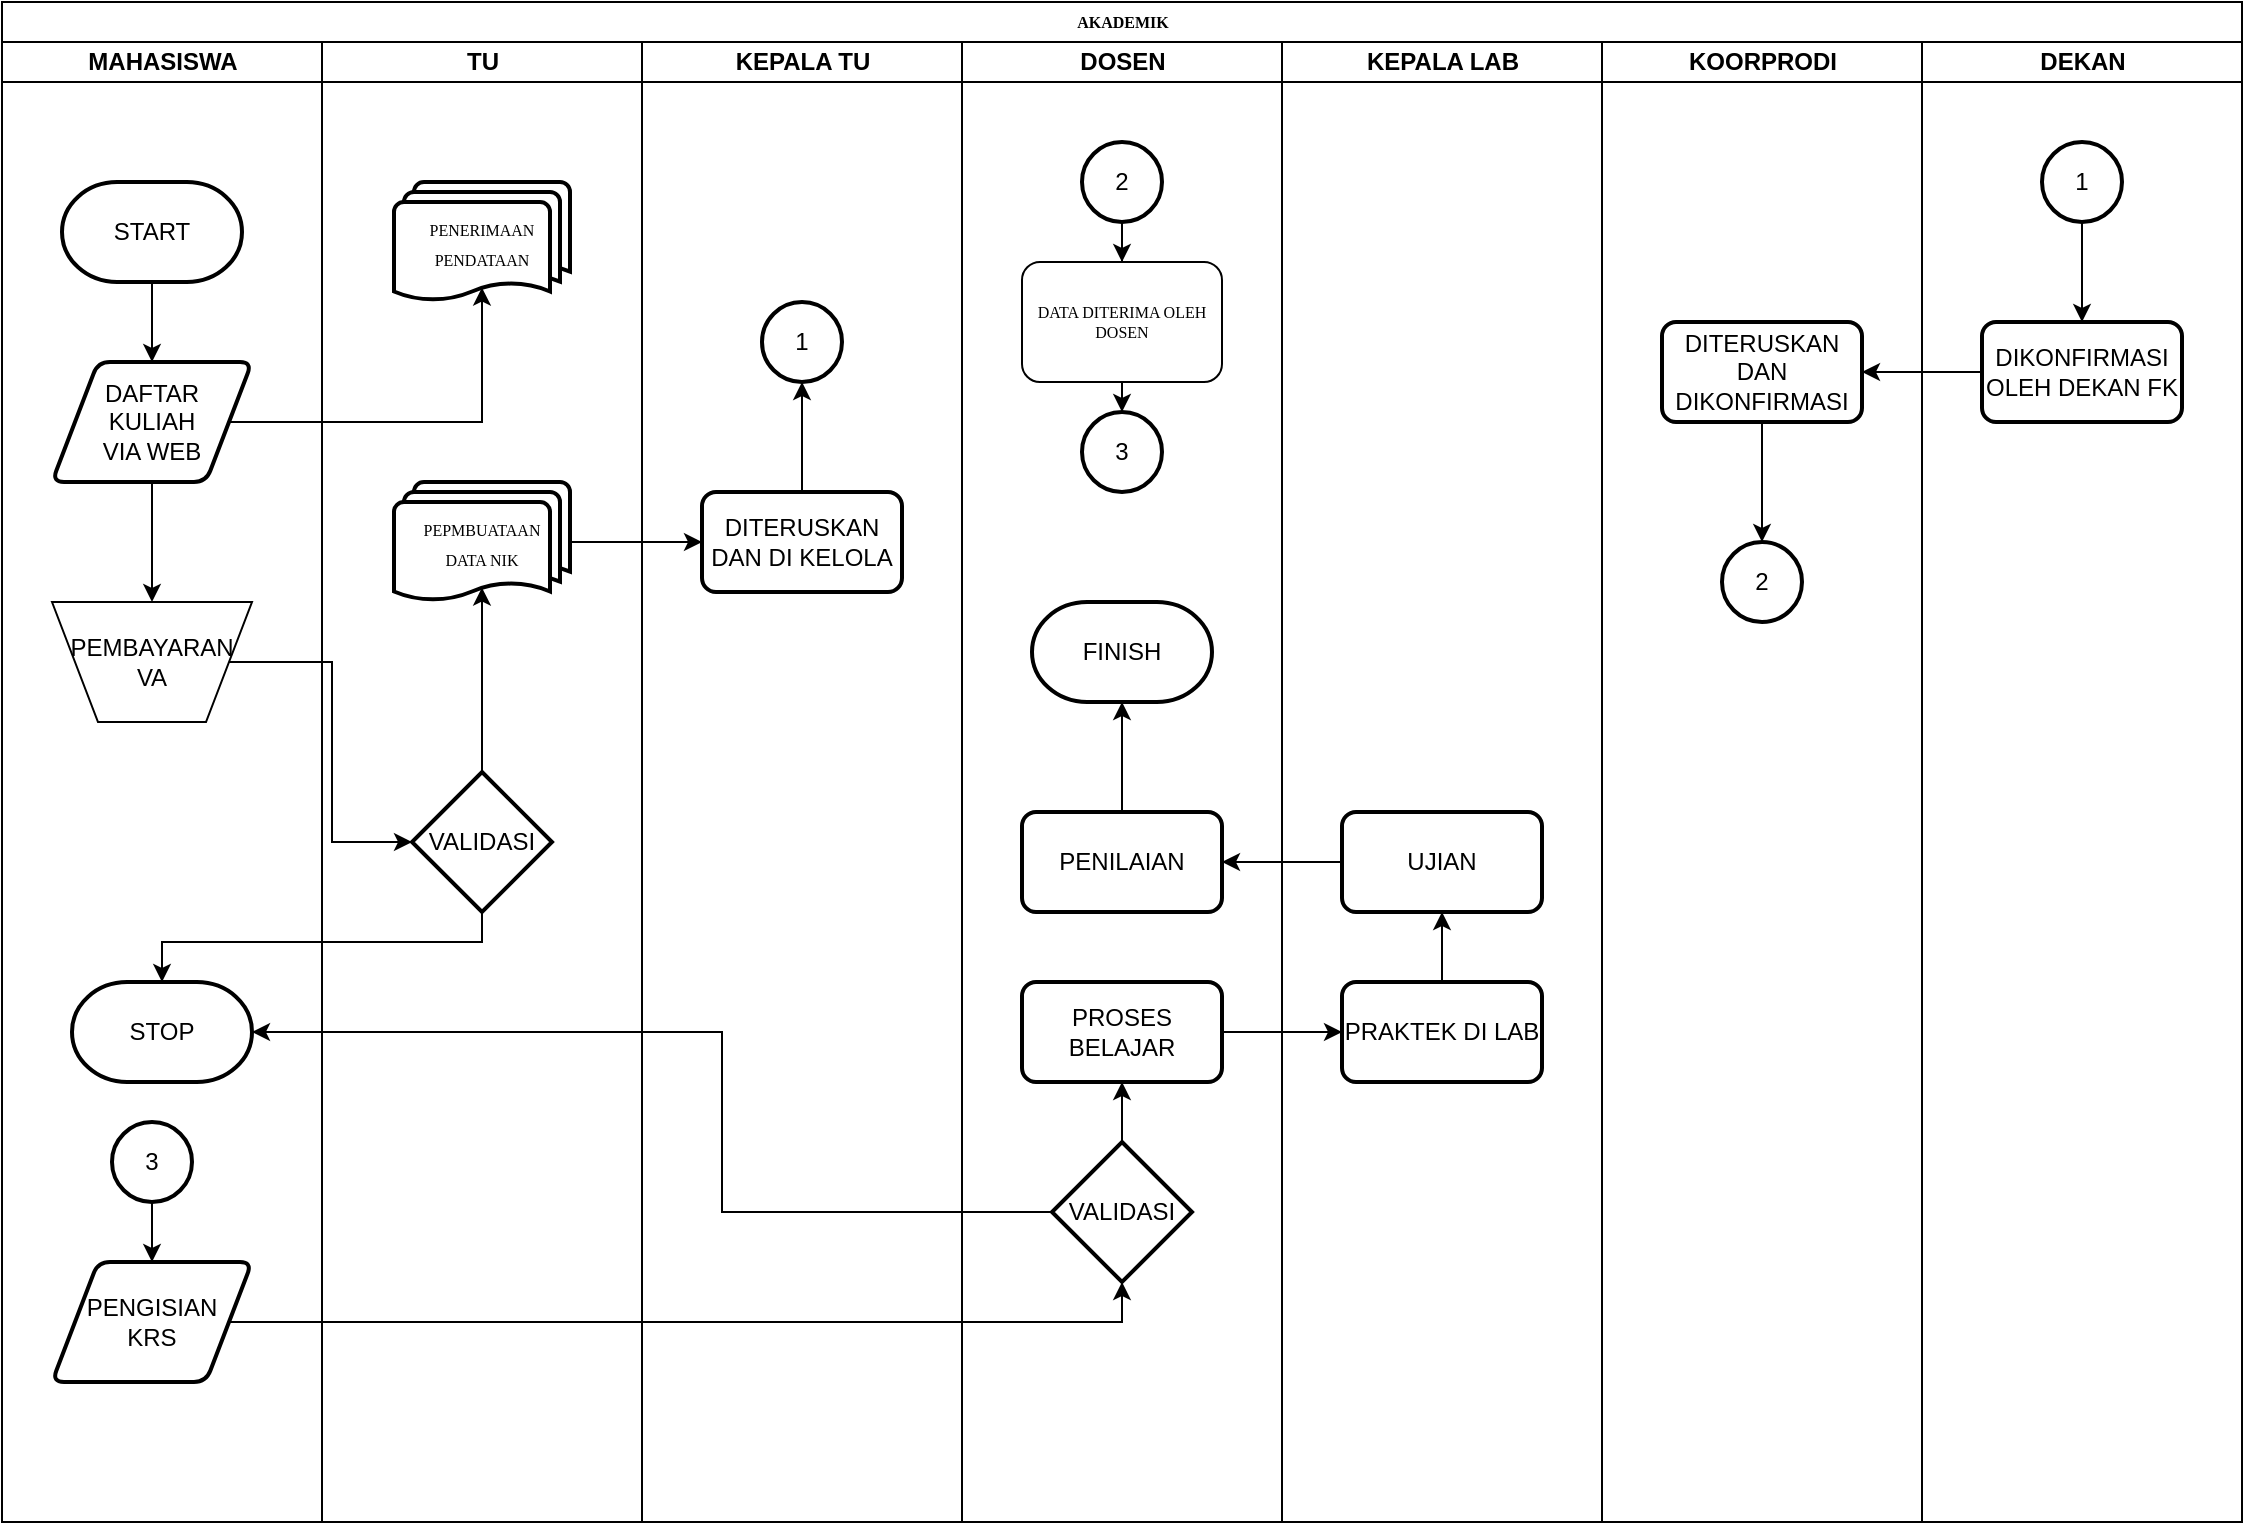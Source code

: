 <mxfile version="15.5.2" type="github">
  <diagram name="Page-1" id="74e2e168-ea6b-b213-b513-2b3c1d86103e">
    <mxGraphModel dx="1736" dy="984" grid="1" gridSize="10" guides="1" tooltips="1" connect="1" arrows="1" fold="1" page="1" pageScale="1" pageWidth="1100" pageHeight="850" background="none" math="0" shadow="0">
      <root>
        <mxCell id="0" />
        <mxCell id="1" parent="0" />
        <mxCell id="77e6c97f196da883-1" value="AKADEMIK" style="swimlane;html=1;childLayout=stackLayout;startSize=20;rounded=0;shadow=0;labelBackgroundColor=none;strokeWidth=1;fontFamily=Verdana;fontSize=8;align=center;" parent="1" vertex="1">
          <mxGeometry x="20" y="20" width="1120" height="760" as="geometry" />
        </mxCell>
        <mxCell id="77e6c97f196da883-2" value="MAHASISWA" style="swimlane;html=1;startSize=20;" parent="77e6c97f196da883-1" vertex="1">
          <mxGeometry y="20" width="160" height="740" as="geometry" />
        </mxCell>
        <mxCell id="eOpqEJKKKKVNlQG8L49z-14" style="edgeStyle=orthogonalEdgeStyle;rounded=0;orthogonalLoop=1;jettySize=auto;html=1;exitX=0.5;exitY=1;exitDx=0;exitDy=0;exitPerimeter=0;entryX=0.5;entryY=0;entryDx=0;entryDy=0;" edge="1" parent="77e6c97f196da883-2" source="eOpqEJKKKKVNlQG8L49z-9" target="eOpqEJKKKKVNlQG8L49z-10">
          <mxGeometry relative="1" as="geometry" />
        </mxCell>
        <mxCell id="eOpqEJKKKKVNlQG8L49z-9" value="START" style="strokeWidth=2;html=1;shape=mxgraph.flowchart.terminator;whiteSpace=wrap;" vertex="1" parent="77e6c97f196da883-2">
          <mxGeometry x="30" y="70" width="90" height="50" as="geometry" />
        </mxCell>
        <mxCell id="eOpqEJKKKKVNlQG8L49z-22" style="edgeStyle=orthogonalEdgeStyle;rounded=0;orthogonalLoop=1;jettySize=auto;html=1;exitX=0.5;exitY=1;exitDx=0;exitDy=0;entryX=0.5;entryY=0;entryDx=0;entryDy=0;" edge="1" parent="77e6c97f196da883-2" source="eOpqEJKKKKVNlQG8L49z-10" target="eOpqEJKKKKVNlQG8L49z-19">
          <mxGeometry relative="1" as="geometry" />
        </mxCell>
        <mxCell id="eOpqEJKKKKVNlQG8L49z-10" value="DAFTAR&lt;br&gt;KULIAH&lt;br&gt;VIA WEB" style="shape=parallelogram;html=1;strokeWidth=2;perimeter=parallelogramPerimeter;whiteSpace=wrap;rounded=1;arcSize=12;size=0.23;" vertex="1" parent="77e6c97f196da883-2">
          <mxGeometry x="25" y="160" width="100" height="60" as="geometry" />
        </mxCell>
        <mxCell id="eOpqEJKKKKVNlQG8L49z-19" value="PEMBAYARAN VA" style="verticalLabelPosition=middle;verticalAlign=middle;html=1;shape=trapezoid;perimeter=trapezoidPerimeter;whiteSpace=wrap;size=0.23;arcSize=10;flipV=1;labelPosition=center;align=center;" vertex="1" parent="77e6c97f196da883-2">
          <mxGeometry x="25" y="280" width="100" height="60" as="geometry" />
        </mxCell>
        <mxCell id="eOpqEJKKKKVNlQG8L49z-24" value="STOP" style="strokeWidth=2;html=1;shape=mxgraph.flowchart.terminator;whiteSpace=wrap;" vertex="1" parent="77e6c97f196da883-2">
          <mxGeometry x="35" y="470" width="90" height="50" as="geometry" />
        </mxCell>
        <mxCell id="eOpqEJKKKKVNlQG8L49z-47" value="PENGISIAN&lt;br&gt;KRS" style="shape=parallelogram;html=1;strokeWidth=2;perimeter=parallelogramPerimeter;whiteSpace=wrap;rounded=1;arcSize=12;size=0.23;" vertex="1" parent="77e6c97f196da883-2">
          <mxGeometry x="25" y="610" width="100" height="60" as="geometry" />
        </mxCell>
        <mxCell id="eOpqEJKKKKVNlQG8L49z-53" style="edgeStyle=orthogonalEdgeStyle;rounded=0;orthogonalLoop=1;jettySize=auto;html=1;exitX=0.5;exitY=1;exitDx=0;exitDy=0;exitPerimeter=0;entryX=0.5;entryY=0;entryDx=0;entryDy=0;" edge="1" parent="77e6c97f196da883-2" source="eOpqEJKKKKVNlQG8L49z-51" target="eOpqEJKKKKVNlQG8L49z-47">
          <mxGeometry relative="1" as="geometry" />
        </mxCell>
        <mxCell id="eOpqEJKKKKVNlQG8L49z-51" value="3" style="strokeWidth=2;html=1;shape=mxgraph.flowchart.start_2;whiteSpace=wrap;" vertex="1" parent="77e6c97f196da883-2">
          <mxGeometry x="55" y="540" width="40" height="40" as="geometry" />
        </mxCell>
        <mxCell id="77e6c97f196da883-3" value="TU" style="swimlane;html=1;startSize=20;" parent="77e6c97f196da883-1" vertex="1">
          <mxGeometry x="160" y="20" width="160" height="740" as="geometry" />
        </mxCell>
        <mxCell id="eOpqEJKKKKVNlQG8L49z-52" style="edgeStyle=orthogonalEdgeStyle;rounded=0;orthogonalLoop=1;jettySize=auto;html=1;exitX=0.5;exitY=0;exitDx=0;exitDy=0;exitPerimeter=0;entryX=0.5;entryY=0.88;entryDx=0;entryDy=0;entryPerimeter=0;" edge="1" parent="77e6c97f196da883-3" source="eOpqEJKKKKVNlQG8L49z-16" target="eOpqEJKKKKVNlQG8L49z-31">
          <mxGeometry relative="1" as="geometry" />
        </mxCell>
        <mxCell id="eOpqEJKKKKVNlQG8L49z-16" value="VALIDASI" style="strokeWidth=2;html=1;shape=mxgraph.flowchart.decision;whiteSpace=wrap;" vertex="1" parent="77e6c97f196da883-3">
          <mxGeometry x="45" y="365" width="70" height="70" as="geometry" />
        </mxCell>
        <mxCell id="eOpqEJKKKKVNlQG8L49z-26" value="&lt;span style=&quot;font-family: &amp;#34;verdana&amp;#34; ; font-size: 8px&quot;&gt;PENERIMAAN PENDATAAN&lt;/span&gt;" style="strokeWidth=2;html=1;shape=mxgraph.flowchart.multi-document;whiteSpace=wrap;" vertex="1" parent="77e6c97f196da883-3">
          <mxGeometry x="36" y="70" width="88" height="60" as="geometry" />
        </mxCell>
        <mxCell id="eOpqEJKKKKVNlQG8L49z-31" value="&lt;span style=&quot;font-family: &amp;#34;verdana&amp;#34; ; font-size: 8px&quot;&gt;PEPMBUATAAN &lt;br&gt;DATA NIK&lt;/span&gt;" style="strokeWidth=2;html=1;shape=mxgraph.flowchart.multi-document;whiteSpace=wrap;" vertex="1" parent="77e6c97f196da883-3">
          <mxGeometry x="36" y="220" width="88" height="60" as="geometry" />
        </mxCell>
        <mxCell id="eOpqEJKKKKVNlQG8L49z-4" value="KEPALA TU" style="swimlane;html=1;startSize=20;" vertex="1" parent="77e6c97f196da883-1">
          <mxGeometry x="320" y="20" width="160" height="740" as="geometry" />
        </mxCell>
        <mxCell id="eOpqEJKKKKVNlQG8L49z-35" style="edgeStyle=orthogonalEdgeStyle;rounded=0;orthogonalLoop=1;jettySize=auto;html=1;exitX=0.5;exitY=0;exitDx=0;exitDy=0;entryX=0.5;entryY=1;entryDx=0;entryDy=0;entryPerimeter=0;" edge="1" parent="eOpqEJKKKKVNlQG8L49z-4" source="eOpqEJKKKKVNlQG8L49z-29">
          <mxGeometry relative="1" as="geometry">
            <mxPoint x="80" y="170.0" as="targetPoint" />
          </mxGeometry>
        </mxCell>
        <mxCell id="eOpqEJKKKKVNlQG8L49z-29" value="DITERUSKAN DAN DI KELOLA" style="rounded=1;whiteSpace=wrap;html=1;absoluteArcSize=1;arcSize=14;strokeWidth=2;" vertex="1" parent="eOpqEJKKKKVNlQG8L49z-4">
          <mxGeometry x="30" y="225" width="100" height="50" as="geometry" />
        </mxCell>
        <mxCell id="eOpqEJKKKKVNlQG8L49z-36" value="1" style="strokeWidth=2;html=1;shape=mxgraph.flowchart.start_2;whiteSpace=wrap;" vertex="1" parent="eOpqEJKKKKVNlQG8L49z-4">
          <mxGeometry x="60" y="130" width="40" height="40" as="geometry" />
        </mxCell>
        <mxCell id="77e6c97f196da883-4" value="DOSEN" style="swimlane;html=1;startSize=20;" parent="77e6c97f196da883-1" vertex="1">
          <mxGeometry x="480" y="20" width="160" height="740" as="geometry" />
        </mxCell>
        <mxCell id="eOpqEJKKKKVNlQG8L49z-70" value="" style="edgeStyle=orthogonalEdgeStyle;rounded=0;orthogonalLoop=1;jettySize=auto;html=1;" edge="1" parent="77e6c97f196da883-4" source="77e6c97f196da883-12" target="eOpqEJKKKKVNlQG8L49z-50">
          <mxGeometry relative="1" as="geometry" />
        </mxCell>
        <mxCell id="77e6c97f196da883-12" value="DATA DITERIMA OLEH DOSEN" style="rounded=1;whiteSpace=wrap;html=1;shadow=0;labelBackgroundColor=none;strokeWidth=1;fontFamily=Verdana;fontSize=8;align=center;" parent="77e6c97f196da883-4" vertex="1">
          <mxGeometry x="30" y="110" width="100" height="60" as="geometry" />
        </mxCell>
        <mxCell id="eOpqEJKKKKVNlQG8L49z-49" value="" style="edgeStyle=orthogonalEdgeStyle;rounded=0;orthogonalLoop=1;jettySize=auto;html=1;" edge="1" parent="77e6c97f196da883-4" source="eOpqEJKKKKVNlQG8L49z-46" target="77e6c97f196da883-12">
          <mxGeometry relative="1" as="geometry" />
        </mxCell>
        <mxCell id="eOpqEJKKKKVNlQG8L49z-46" value="2" style="strokeWidth=2;html=1;shape=mxgraph.flowchart.start_2;whiteSpace=wrap;" vertex="1" parent="77e6c97f196da883-4">
          <mxGeometry x="60" y="50" width="40" height="40" as="geometry" />
        </mxCell>
        <mxCell id="eOpqEJKKKKVNlQG8L49z-61" value="" style="edgeStyle=orthogonalEdgeStyle;rounded=0;orthogonalLoop=1;jettySize=auto;html=1;" edge="1" parent="77e6c97f196da883-4" source="eOpqEJKKKKVNlQG8L49z-56" target="eOpqEJKKKKVNlQG8L49z-59">
          <mxGeometry relative="1" as="geometry" />
        </mxCell>
        <mxCell id="eOpqEJKKKKVNlQG8L49z-56" value="VALIDASI" style="strokeWidth=2;html=1;shape=mxgraph.flowchart.decision;whiteSpace=wrap;" vertex="1" parent="77e6c97f196da883-4">
          <mxGeometry x="45" y="550" width="70" height="70" as="geometry" />
        </mxCell>
        <mxCell id="eOpqEJKKKKVNlQG8L49z-59" value="PROSES BELAJAR" style="rounded=1;whiteSpace=wrap;html=1;absoluteArcSize=1;arcSize=14;strokeWidth=2;" vertex="1" parent="77e6c97f196da883-4">
          <mxGeometry x="30" y="470" width="100" height="50" as="geometry" />
        </mxCell>
        <mxCell id="eOpqEJKKKKVNlQG8L49z-50" value="3" style="strokeWidth=2;html=1;shape=mxgraph.flowchart.start_2;whiteSpace=wrap;" vertex="1" parent="77e6c97f196da883-4">
          <mxGeometry x="60" y="185" width="40" height="40" as="geometry" />
        </mxCell>
        <mxCell id="eOpqEJKKKKVNlQG8L49z-74" value="" style="edgeStyle=orthogonalEdgeStyle;rounded=0;orthogonalLoop=1;jettySize=auto;html=1;" edge="1" parent="77e6c97f196da883-4" source="eOpqEJKKKKVNlQG8L49z-71" target="eOpqEJKKKKVNlQG8L49z-72">
          <mxGeometry relative="1" as="geometry" />
        </mxCell>
        <mxCell id="eOpqEJKKKKVNlQG8L49z-71" value="PENILAIAN" style="rounded=1;whiteSpace=wrap;html=1;absoluteArcSize=1;arcSize=14;strokeWidth=2;" vertex="1" parent="77e6c97f196da883-4">
          <mxGeometry x="30" y="385" width="100" height="50" as="geometry" />
        </mxCell>
        <mxCell id="eOpqEJKKKKVNlQG8L49z-72" value="FINISH" style="strokeWidth=2;html=1;shape=mxgraph.flowchart.terminator;whiteSpace=wrap;" vertex="1" parent="77e6c97f196da883-4">
          <mxGeometry x="35" y="280" width="90" height="50" as="geometry" />
        </mxCell>
        <mxCell id="eOpqEJKKKKVNlQG8L49z-5" value="KEPALA LAB" style="swimlane;html=1;startSize=20;" vertex="1" parent="77e6c97f196da883-1">
          <mxGeometry x="640" y="20" width="160" height="740" as="geometry" />
        </mxCell>
        <mxCell id="eOpqEJKKKKVNlQG8L49z-67" style="edgeStyle=orthogonalEdgeStyle;rounded=0;orthogonalLoop=1;jettySize=auto;html=1;entryX=0.5;entryY=1;entryDx=0;entryDy=0;" edge="1" parent="eOpqEJKKKKVNlQG8L49z-5" source="eOpqEJKKKKVNlQG8L49z-62" target="eOpqEJKKKKVNlQG8L49z-66">
          <mxGeometry relative="1" as="geometry" />
        </mxCell>
        <mxCell id="eOpqEJKKKKVNlQG8L49z-62" value="PRAKTEK DI LAB" style="rounded=1;whiteSpace=wrap;html=1;absoluteArcSize=1;arcSize=14;strokeWidth=2;" vertex="1" parent="eOpqEJKKKKVNlQG8L49z-5">
          <mxGeometry x="30" y="470" width="100" height="50" as="geometry" />
        </mxCell>
        <mxCell id="eOpqEJKKKKVNlQG8L49z-66" value="UJIAN" style="rounded=1;whiteSpace=wrap;html=1;absoluteArcSize=1;arcSize=14;strokeWidth=2;" vertex="1" parent="eOpqEJKKKKVNlQG8L49z-5">
          <mxGeometry x="30" y="385" width="100" height="50" as="geometry" />
        </mxCell>
        <mxCell id="77e6c97f196da883-5" value="KOORPRODI" style="swimlane;html=1;startSize=20;" parent="77e6c97f196da883-1" vertex="1">
          <mxGeometry x="800" y="20" width="160" height="740" as="geometry" />
        </mxCell>
        <mxCell id="eOpqEJKKKKVNlQG8L49z-45" value="" style="edgeStyle=orthogonalEdgeStyle;rounded=0;orthogonalLoop=1;jettySize=auto;html=1;" edge="1" parent="77e6c97f196da883-5" source="eOpqEJKKKKVNlQG8L49z-41" target="eOpqEJKKKKVNlQG8L49z-43">
          <mxGeometry relative="1" as="geometry" />
        </mxCell>
        <mxCell id="eOpqEJKKKKVNlQG8L49z-41" value="DITERUSKAN DAN DIKONFIRMASI" style="rounded=1;whiteSpace=wrap;html=1;absoluteArcSize=1;arcSize=14;strokeWidth=2;" vertex="1" parent="77e6c97f196da883-5">
          <mxGeometry x="30" y="140" width="100" height="50" as="geometry" />
        </mxCell>
        <mxCell id="eOpqEJKKKKVNlQG8L49z-43" value="2" style="strokeWidth=2;html=1;shape=mxgraph.flowchart.start_2;whiteSpace=wrap;" vertex="1" parent="77e6c97f196da883-5">
          <mxGeometry x="60" y="250" width="40" height="40" as="geometry" />
        </mxCell>
        <mxCell id="77e6c97f196da883-6" value="DEKAN" style="swimlane;html=1;startSize=20;" parent="77e6c97f196da883-1" vertex="1">
          <mxGeometry x="960" y="20" width="160" height="740" as="geometry">
            <mxRectangle x="640" y="20" width="30" height="730" as="alternateBounds" />
          </mxGeometry>
        </mxCell>
        <mxCell id="eOpqEJKKKKVNlQG8L49z-40" style="edgeStyle=orthogonalEdgeStyle;rounded=0;orthogonalLoop=1;jettySize=auto;html=1;exitX=0.5;exitY=1;exitDx=0;exitDy=0;exitPerimeter=0;entryX=0.5;entryY=0;entryDx=0;entryDy=0;" edge="1" parent="77e6c97f196da883-6" source="eOpqEJKKKKVNlQG8L49z-37" target="eOpqEJKKKKVNlQG8L49z-38">
          <mxGeometry relative="1" as="geometry" />
        </mxCell>
        <mxCell id="eOpqEJKKKKVNlQG8L49z-37" value="1" style="strokeWidth=2;html=1;shape=mxgraph.flowchart.start_2;whiteSpace=wrap;" vertex="1" parent="77e6c97f196da883-6">
          <mxGeometry x="60" y="50" width="40" height="40" as="geometry" />
        </mxCell>
        <mxCell id="eOpqEJKKKKVNlQG8L49z-38" value="DIKONFIRMASI&lt;br&gt;OLEH DEKAN FK" style="rounded=1;whiteSpace=wrap;html=1;absoluteArcSize=1;arcSize=14;strokeWidth=2;" vertex="1" parent="77e6c97f196da883-6">
          <mxGeometry x="30" y="140" width="100" height="50" as="geometry" />
        </mxCell>
        <mxCell id="eOpqEJKKKKVNlQG8L49z-15" value="" style="endArrow=classic;html=1;rounded=0;exitX=1;exitY=0.5;exitDx=0;exitDy=0;entryX=0.5;entryY=0.88;entryDx=0;entryDy=0;entryPerimeter=0;" edge="1" parent="77e6c97f196da883-1" source="eOpqEJKKKKVNlQG8L49z-10" target="eOpqEJKKKKVNlQG8L49z-26">
          <mxGeometry width="50" height="50" relative="1" as="geometry">
            <mxPoint x="120" y="250" as="sourcePoint" />
            <mxPoint x="190" y="210.0" as="targetPoint" />
            <Array as="points">
              <mxPoint x="240" y="210" />
            </Array>
          </mxGeometry>
        </mxCell>
        <mxCell id="eOpqEJKKKKVNlQG8L49z-23" style="edgeStyle=orthogonalEdgeStyle;rounded=0;orthogonalLoop=1;jettySize=auto;html=1;exitX=1;exitY=0.5;exitDx=0;exitDy=0;entryX=0;entryY=0.5;entryDx=0;entryDy=0;entryPerimeter=0;" edge="1" parent="77e6c97f196da883-1" source="eOpqEJKKKKVNlQG8L49z-19" target="eOpqEJKKKKVNlQG8L49z-16">
          <mxGeometry relative="1" as="geometry" />
        </mxCell>
        <mxCell id="eOpqEJKKKKVNlQG8L49z-25" style="edgeStyle=orthogonalEdgeStyle;rounded=0;orthogonalLoop=1;jettySize=auto;html=1;exitX=0.5;exitY=1;exitDx=0;exitDy=0;exitPerimeter=0;entryX=0.5;entryY=0;entryDx=0;entryDy=0;entryPerimeter=0;" edge="1" parent="77e6c97f196da883-1" source="eOpqEJKKKKVNlQG8L49z-16" target="eOpqEJKKKKVNlQG8L49z-24">
          <mxGeometry relative="1" as="geometry">
            <Array as="points">
              <mxPoint x="240" y="470" />
              <mxPoint x="80" y="470" />
            </Array>
          </mxGeometry>
        </mxCell>
        <mxCell id="eOpqEJKKKKVNlQG8L49z-33" style="edgeStyle=orthogonalEdgeStyle;rounded=0;orthogonalLoop=1;jettySize=auto;html=1;exitX=1;exitY=0.5;exitDx=0;exitDy=0;exitPerimeter=0;entryX=0;entryY=0.5;entryDx=0;entryDy=0;" edge="1" parent="77e6c97f196da883-1" source="eOpqEJKKKKVNlQG8L49z-31" target="eOpqEJKKKKVNlQG8L49z-29">
          <mxGeometry relative="1" as="geometry" />
        </mxCell>
        <mxCell id="eOpqEJKKKKVNlQG8L49z-42" style="edgeStyle=orthogonalEdgeStyle;rounded=0;orthogonalLoop=1;jettySize=auto;html=1;exitX=0;exitY=0.5;exitDx=0;exitDy=0;entryX=1;entryY=0.5;entryDx=0;entryDy=0;" edge="1" parent="77e6c97f196da883-1" source="eOpqEJKKKKVNlQG8L49z-38" target="eOpqEJKKKKVNlQG8L49z-41">
          <mxGeometry relative="1" as="geometry" />
        </mxCell>
        <mxCell id="eOpqEJKKKKVNlQG8L49z-55" style="edgeStyle=orthogonalEdgeStyle;rounded=0;orthogonalLoop=1;jettySize=auto;html=1;exitX=1;exitY=0.5;exitDx=0;exitDy=0;entryX=0.5;entryY=1;entryDx=0;entryDy=0;entryPerimeter=0;" edge="1" parent="77e6c97f196da883-1" source="eOpqEJKKKKVNlQG8L49z-47" target="eOpqEJKKKKVNlQG8L49z-56">
          <mxGeometry relative="1" as="geometry">
            <mxPoint x="570.0" y="440" as="targetPoint" />
            <Array as="points">
              <mxPoint x="560" y="660" />
            </Array>
          </mxGeometry>
        </mxCell>
        <mxCell id="eOpqEJKKKKVNlQG8L49z-58" style="edgeStyle=orthogonalEdgeStyle;rounded=0;orthogonalLoop=1;jettySize=auto;html=1;exitX=0;exitY=0.5;exitDx=0;exitDy=0;exitPerimeter=0;entryX=1;entryY=0.5;entryDx=0;entryDy=0;entryPerimeter=0;" edge="1" parent="77e6c97f196da883-1" source="eOpqEJKKKKVNlQG8L49z-56" target="eOpqEJKKKKVNlQG8L49z-24">
          <mxGeometry relative="1" as="geometry">
            <Array as="points">
              <mxPoint x="360" y="605" />
              <mxPoint x="360" y="515" />
            </Array>
          </mxGeometry>
        </mxCell>
        <mxCell id="eOpqEJKKKKVNlQG8L49z-63" value="" style="edgeStyle=orthogonalEdgeStyle;rounded=0;orthogonalLoop=1;jettySize=auto;html=1;" edge="1" parent="77e6c97f196da883-1" source="eOpqEJKKKKVNlQG8L49z-59" target="eOpqEJKKKKVNlQG8L49z-62">
          <mxGeometry relative="1" as="geometry" />
        </mxCell>
        <mxCell id="eOpqEJKKKKVNlQG8L49z-73" value="" style="edgeStyle=orthogonalEdgeStyle;rounded=0;orthogonalLoop=1;jettySize=auto;html=1;" edge="1" parent="77e6c97f196da883-1" source="eOpqEJKKKKVNlQG8L49z-66" target="eOpqEJKKKKVNlQG8L49z-71">
          <mxGeometry relative="1" as="geometry" />
        </mxCell>
      </root>
    </mxGraphModel>
  </diagram>
</mxfile>
